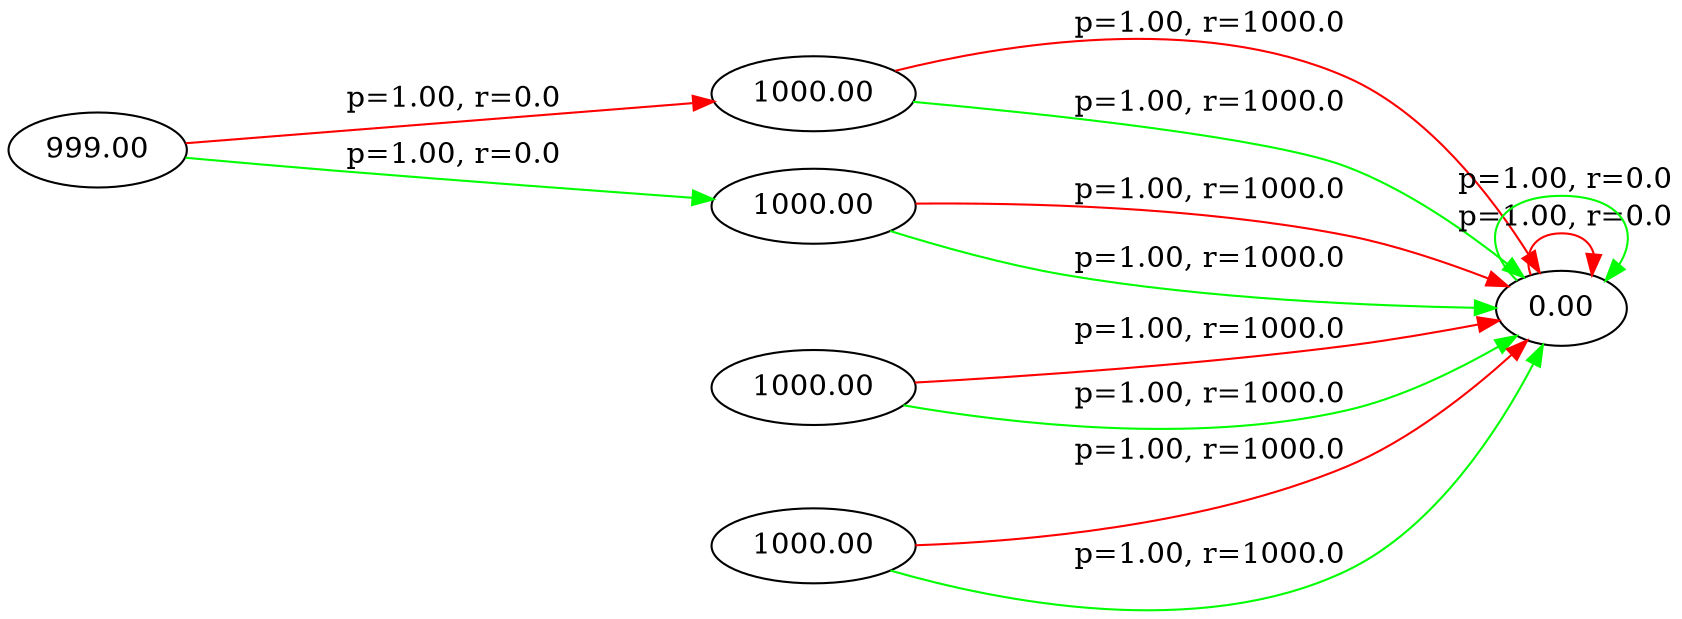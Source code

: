 digraph Lookahead {
ranksep=2; rankdir=LR; 
s0 [label = "999.00"];
s1 [label = "1000.00"];
s2 [label = "1000.00"];
s3 [label = "1000.00"];
s4 [label = "1000.00"];
s5 [label = "0.00"];
s0 -> s1 [label = " p=1.00, r=0.0", color=red];
s0 -> s3 [label = " p=1.00, r=0.0", color=green];
s1 -> s5 [label = " p=1.00, r=1000.0", color=red];
s1 -> s5 [label = " p=1.00, r=1000.0", color=green];
s2 -> s5 [label = " p=1.00, r=1000.0", color=red];
s2 -> s5 [label = " p=1.00, r=1000.0", color=green];
s3 -> s5 [label = " p=1.00, r=1000.0", color=red];
s3 -> s5 [label = " p=1.00, r=1000.0", color=green];
s4 -> s5 [label = " p=1.00, r=1000.0", color=red];
s4 -> s5 [label = " p=1.00, r=1000.0", color=green];
s5 -> s5 [label = " p=1.00, r=0.0", color=red];
s5 -> s5 [label = " p=1.00, r=0.0", color=green];
}
